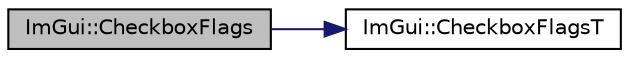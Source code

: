 digraph "ImGui::CheckboxFlags"
{
 // LATEX_PDF_SIZE
  edge [fontname="Helvetica",fontsize="10",labelfontname="Helvetica",labelfontsize="10"];
  node [fontname="Helvetica",fontsize="10",shape=record];
  rankdir="LR";
  Node1 [label="ImGui::CheckboxFlags",height=0.2,width=0.4,color="black", fillcolor="grey75", style="filled", fontcolor="black",tooltip=" "];
  Node1 -> Node2 [color="midnightblue",fontsize="10",style="solid"];
  Node2 [label="ImGui::CheckboxFlagsT",height=0.2,width=0.4,color="black", fillcolor="white", style="filled",URL="$namespace_im_gui.html#a7d9caed9bd337c54cf2a9dbdf913db26",tooltip=" "];
}
